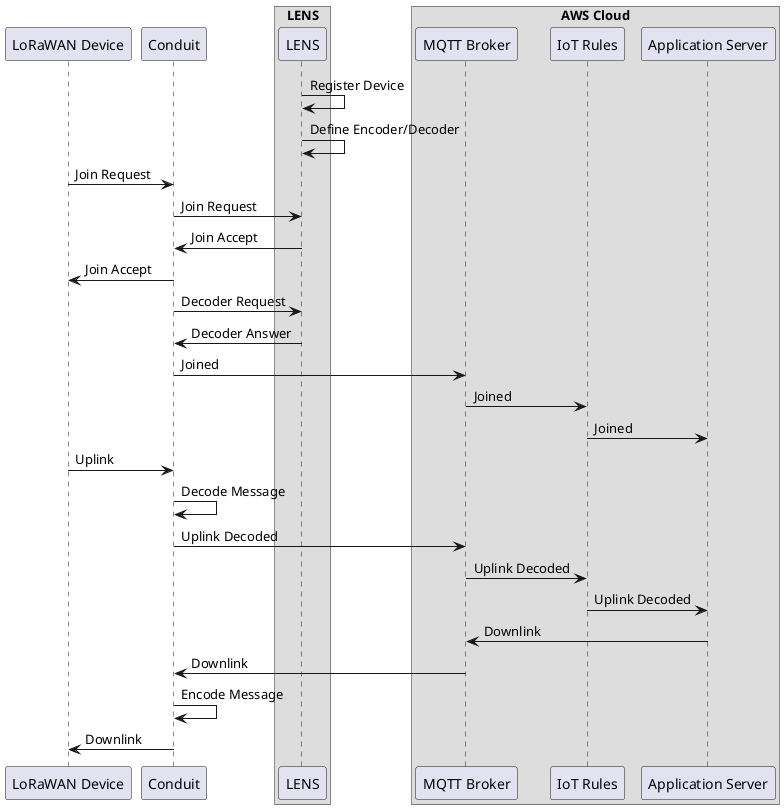 @startuml "Cloud Decoder"

participant "LoRaWAN Device" as LWD
participant "Conduit" as CDT

box LENS
participant LENS
end box

box "AWS Cloud"
participant "MQTT Broker" as MB
participant "IoT Rules" as IR
participant "Application Server" as AS
end box

LENS -> LENS : Register Device
LENS -> LENS : Define Encoder/Decoder

LWD -> CDT : Join Request
CDT -> LENS : Join Request
CDT <- LENS : Join Accept
LWD <- CDT : Join Accept
CDT -> LENS : Decoder Request
CDT <- LENS : Decoder Answer
CDT -> MB : Joined
MB -> IR : Joined
IR -> AS : Joined

LWD -> CDT : Uplink
CDT -> CDT : Decode Message
CDT -> MB : Uplink Decoded
MB -> IR : Uplink Decoded
IR -> AS : Uplink Decoded

MB <- AS : Downlink
CDT <- MB : Downlink
CDT -> CDT : Encode Message
LWD <- CDT : Downlink

@enduml

